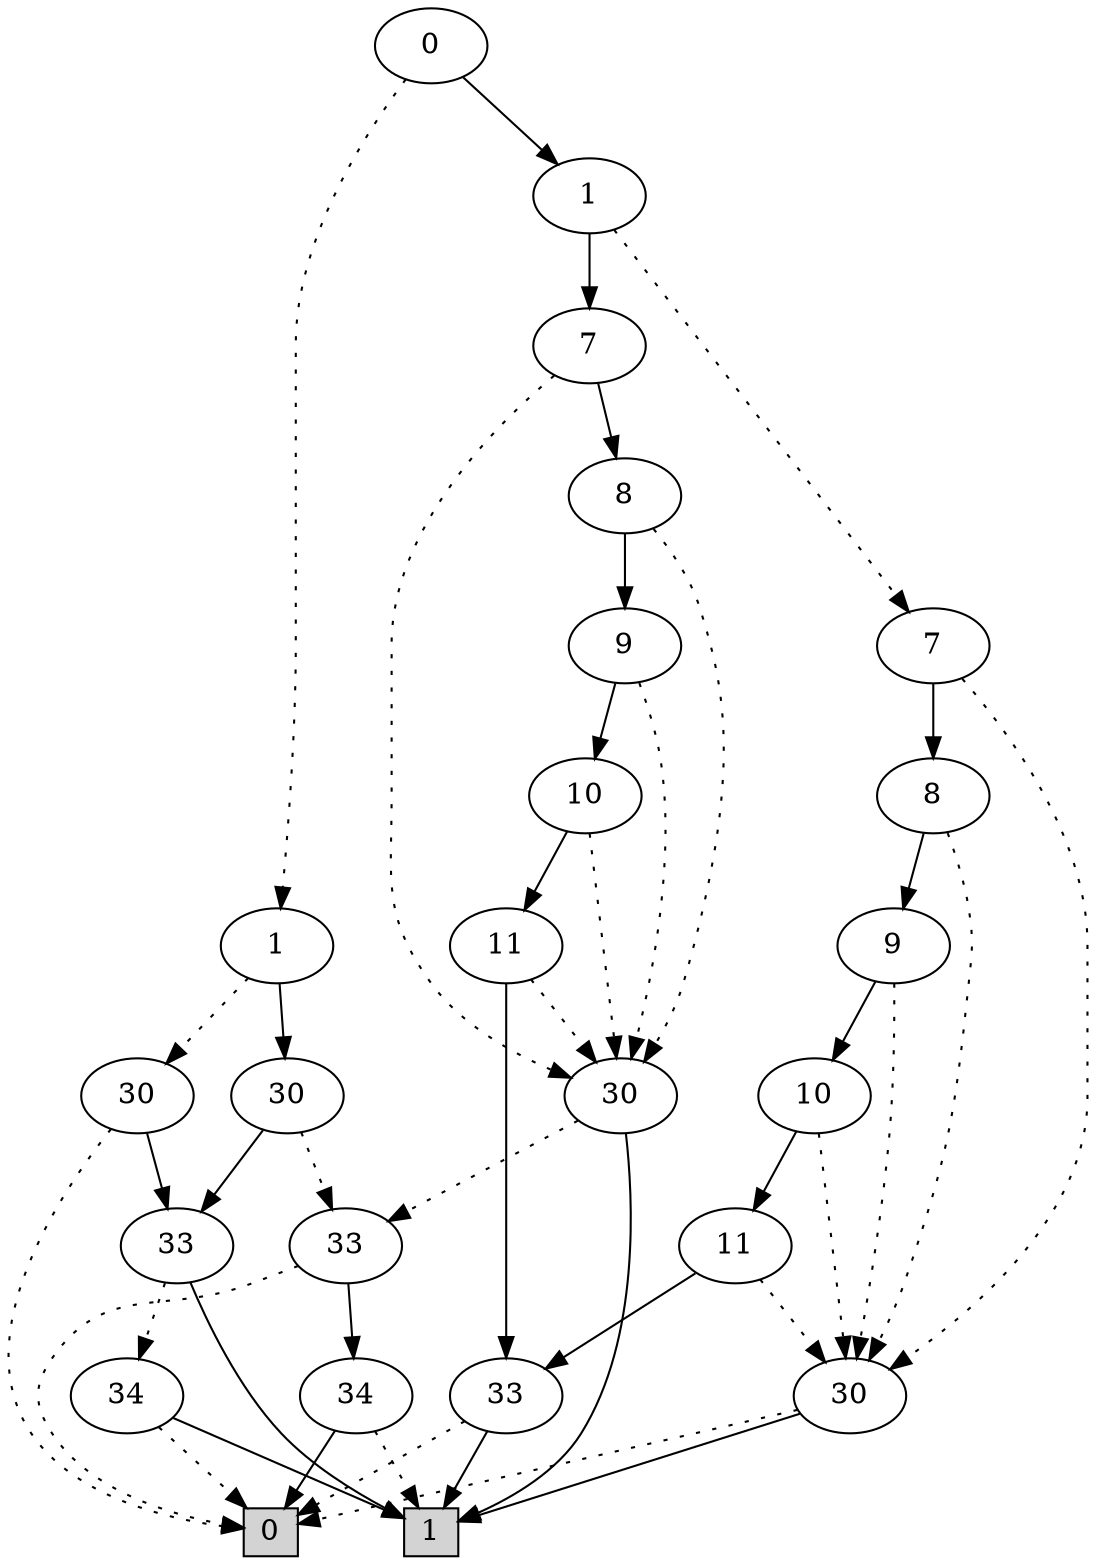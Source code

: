 digraph G {
0 [shape=box, label="0", style=filled, shape=box, height=0.3, width=0.3];
1 [shape=box, label="1", style=filled, shape=box, height=0.3, width=0.3];
65500 [label="0"];
65500 -> 65487 [style=dotted];
65500 -> 65499 [style=filled];
65487 [label="1"];
65487 -> 65448 [style=dotted];
65487 -> 65486 [style=filled];
65448 [label="30"];
65448 -> 0 [style=dotted];
65448 -> 1179 [style=filled];
1179 [label="33"];
1179 -> 70 [style=dotted];
1179 -> 1 [style=filled];
70 [label="34"];
70 -> 0 [style=dotted];
70 -> 1 [style=filled];
65486 [label="30"];
65486 -> 1201 [style=dotted];
65486 -> 1179 [style=filled];
1201 [label="33"];
1201 -> 0 [style=dotted];
1201 -> 71 [style=filled];
71 [label="34"];
71 -> 1 [style=dotted];
71 -> 0 [style=filled];
65499 [label="1"];
65499 -> 65492 [style=dotted];
65499 -> 65498 [style=filled];
65492 [label="7"];
65492 -> 62 [style=dotted];
65492 -> 65491 [style=filled];
62 [label="30"];
62 -> 0 [style=dotted];
62 -> 1 [style=filled];
65491 [label="8"];
65491 -> 62 [style=dotted];
65491 -> 65490 [style=filled];
65490 [label="9"];
65490 -> 62 [style=dotted];
65490 -> 65489 [style=filled];
65489 [label="10"];
65489 -> 62 [style=dotted];
65489 -> 65488 [style=filled];
65488 [label="11"];
65488 -> 62 [style=dotted];
65488 -> 68 [style=filled];
68 [label="33"];
68 -> 0 [style=dotted];
68 -> 1 [style=filled];
65498 [label="7"];
65498 -> 65493 [style=dotted];
65498 -> 65497 [style=filled];
65493 [label="30"];
65493 -> 1201 [style=dotted];
65493 -> 1 [style=filled];
65497 [label="8"];
65497 -> 65493 [style=dotted];
65497 -> 65496 [style=filled];
65496 [label="9"];
65496 -> 65493 [style=dotted];
65496 -> 65495 [style=filled];
65495 [label="10"];
65495 -> 65493 [style=dotted];
65495 -> 65494 [style=filled];
65494 [label="11"];
65494 -> 65493 [style=dotted];
65494 -> 68 [style=filled];
}
